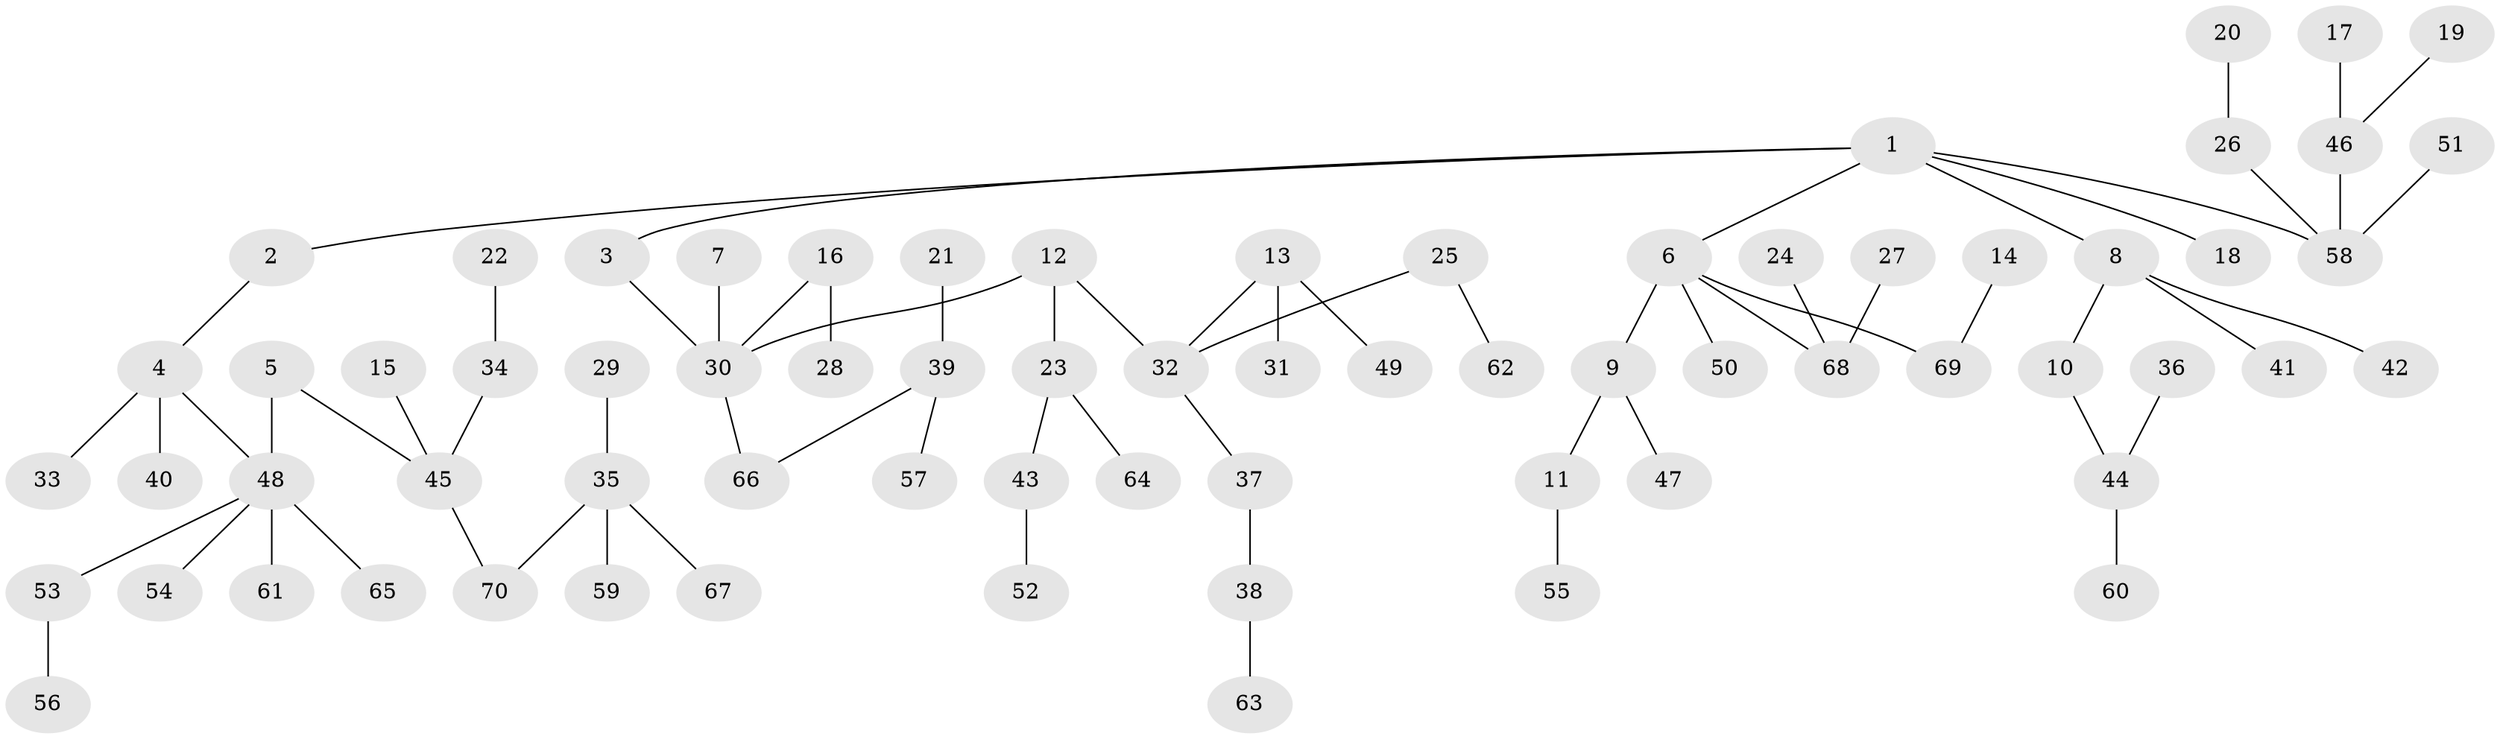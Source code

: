 // original degree distribution, {4: 0.07857142857142857, 5: 0.03571428571428571, 2: 0.32142857142857145, 6: 0.014285714285714285, 3: 0.10714285714285714, 1: 0.44285714285714284}
// Generated by graph-tools (version 1.1) at 2025/50/03/09/25 03:50:15]
// undirected, 70 vertices, 69 edges
graph export_dot {
graph [start="1"]
  node [color=gray90,style=filled];
  1;
  2;
  3;
  4;
  5;
  6;
  7;
  8;
  9;
  10;
  11;
  12;
  13;
  14;
  15;
  16;
  17;
  18;
  19;
  20;
  21;
  22;
  23;
  24;
  25;
  26;
  27;
  28;
  29;
  30;
  31;
  32;
  33;
  34;
  35;
  36;
  37;
  38;
  39;
  40;
  41;
  42;
  43;
  44;
  45;
  46;
  47;
  48;
  49;
  50;
  51;
  52;
  53;
  54;
  55;
  56;
  57;
  58;
  59;
  60;
  61;
  62;
  63;
  64;
  65;
  66;
  67;
  68;
  69;
  70;
  1 -- 2 [weight=1.0];
  1 -- 3 [weight=1.0];
  1 -- 6 [weight=1.0];
  1 -- 8 [weight=1.0];
  1 -- 18 [weight=1.0];
  1 -- 58 [weight=1.0];
  2 -- 4 [weight=1.0];
  3 -- 30 [weight=1.0];
  4 -- 33 [weight=1.0];
  4 -- 40 [weight=1.0];
  4 -- 48 [weight=1.0];
  5 -- 45 [weight=1.0];
  5 -- 48 [weight=1.0];
  6 -- 9 [weight=1.0];
  6 -- 50 [weight=1.0];
  6 -- 68 [weight=1.0];
  6 -- 69 [weight=1.0];
  7 -- 30 [weight=1.0];
  8 -- 10 [weight=1.0];
  8 -- 41 [weight=1.0];
  8 -- 42 [weight=1.0];
  9 -- 11 [weight=1.0];
  9 -- 47 [weight=1.0];
  10 -- 44 [weight=1.0];
  11 -- 55 [weight=1.0];
  12 -- 23 [weight=1.0];
  12 -- 30 [weight=1.0];
  12 -- 32 [weight=1.0];
  13 -- 31 [weight=1.0];
  13 -- 32 [weight=1.0];
  13 -- 49 [weight=1.0];
  14 -- 69 [weight=1.0];
  15 -- 45 [weight=1.0];
  16 -- 28 [weight=1.0];
  16 -- 30 [weight=1.0];
  17 -- 46 [weight=1.0];
  19 -- 46 [weight=1.0];
  20 -- 26 [weight=1.0];
  21 -- 39 [weight=1.0];
  22 -- 34 [weight=1.0];
  23 -- 43 [weight=1.0];
  23 -- 64 [weight=1.0];
  24 -- 68 [weight=1.0];
  25 -- 32 [weight=1.0];
  25 -- 62 [weight=1.0];
  26 -- 58 [weight=1.0];
  27 -- 68 [weight=1.0];
  29 -- 35 [weight=1.0];
  30 -- 66 [weight=1.0];
  32 -- 37 [weight=1.0];
  34 -- 45 [weight=1.0];
  35 -- 59 [weight=1.0];
  35 -- 67 [weight=1.0];
  35 -- 70 [weight=1.0];
  36 -- 44 [weight=1.0];
  37 -- 38 [weight=1.0];
  38 -- 63 [weight=1.0];
  39 -- 57 [weight=1.0];
  39 -- 66 [weight=1.0];
  43 -- 52 [weight=1.0];
  44 -- 60 [weight=1.0];
  45 -- 70 [weight=1.0];
  46 -- 58 [weight=1.0];
  48 -- 53 [weight=1.0];
  48 -- 54 [weight=1.0];
  48 -- 61 [weight=1.0];
  48 -- 65 [weight=1.0];
  51 -- 58 [weight=1.0];
  53 -- 56 [weight=1.0];
}
